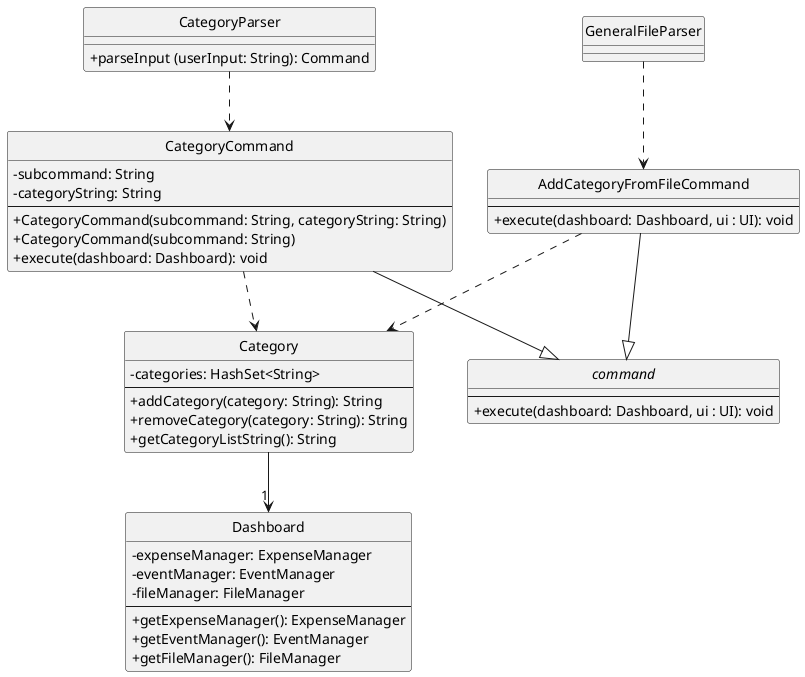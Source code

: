 @startuml
hide circle
skinparam classAttributeIconSize 0
class Dashboard {
    - expenseManager: ExpenseManager
    - eventManager: EventManager
    - fileManager: FileManager
    --
    + getExpenseManager(): ExpenseManager
    + getEventManager(): EventManager
    + getFileManager(): FileManager
}
abstract class command {
    --
    + execute(dashboard: Dashboard, ui : UI): void
}
class CategoryCommand {
    - subcommand: String
    - categoryString: String
    --
    + CategoryCommand(subcommand: String, categoryString: String)
    + CategoryCommand(subcommand: String)
    + execute(dashboard: Dashboard): void
   }
class AddCategoryFromFileCommand {
    --
    + execute(dashboard: Dashboard, ui : UI): void
}
class CategoryParser {
    + parseInput (userInput: String): Command
}
class GeneralFileParser
class Category {
     - categories: HashSet<String>
     --
     + addCategory(category: String): String
     + removeCategory(category: String): String
     + getCategoryListString(): String
}
AddCategoryFromFileCommand --|> command
CategoryCommand --|> command
Category --> "1"  Dashboard
CategoryParser -[dashed]-> CategoryCommand
CategoryCommand -[dashed]->  Category
AddCategoryFromFileCommand -[dashed]-> Category
GeneralFileParser -[dashed]-> AddCategoryFromFileCommand
@enduml